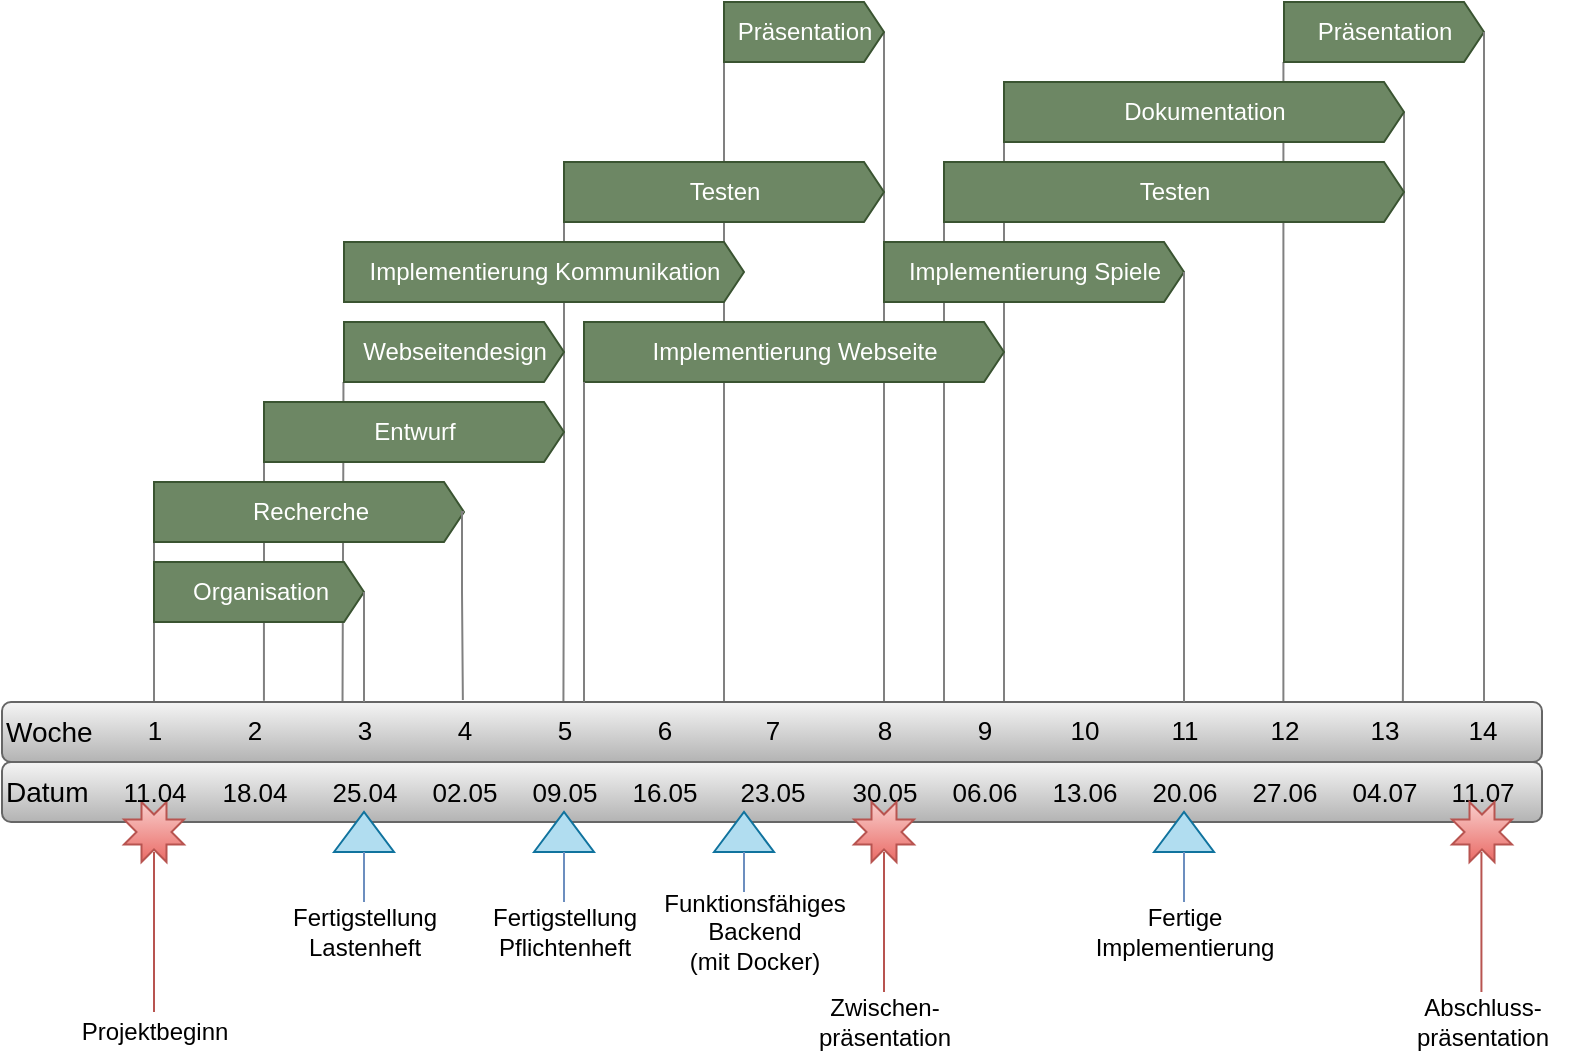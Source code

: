 <mxfile version="24.3.1" type="device">
  <diagram name="Seite-1" id="qASp6wQ-TJO5bn-G1toM">
    <mxGraphModel dx="1195" dy="628" grid="1" gridSize="10" guides="1" tooltips="1" connect="1" arrows="1" fold="1" page="1" pageScale="1" pageWidth="827" pageHeight="1169" math="0" shadow="0">
      <root>
        <mxCell id="0" />
        <mxCell id="1" parent="0" />
        <mxCell id="iSIUAzNxOG6sz4usaxs9-43" style="edgeStyle=orthogonalEdgeStyle;rounded=0;orthogonalLoop=1;jettySize=auto;html=1;entryX=0.583;entryY=-0.011;entryDx=0;entryDy=0;entryPerimeter=0;startArrow=none;startFill=0;endArrow=none;endFill=0;strokeColor=#808080;exitX=0;exitY=0;exitDx=0;exitDy=30;exitPerimeter=0;" edge="1" parent="1" source="iSIUAzNxOG6sz4usaxs9-53">
          <mxGeometry relative="1" as="geometry">
            <mxPoint x="310" y="310" as="sourcePoint" />
            <mxPoint x="309.71" y="440" as="targetPoint" />
            <Array as="points">
              <mxPoint x="310" y="331" />
            </Array>
          </mxGeometry>
        </mxCell>
        <mxCell id="iSIUAzNxOG6sz4usaxs9-71" style="edgeStyle=orthogonalEdgeStyle;rounded=0;orthogonalLoop=1;jettySize=auto;html=1;entryX=0.583;entryY=-0.011;entryDx=0;entryDy=0;entryPerimeter=0;startArrow=none;startFill=0;endArrow=none;endFill=0;strokeColor=#808080;" edge="1" parent="1">
          <mxGeometry relative="1" as="geometry">
            <mxPoint x="500" y="200" as="sourcePoint" />
            <mxPoint x="500" y="440" as="targetPoint" />
            <Array as="points">
              <mxPoint x="500" y="220" />
              <mxPoint x="500" y="220" />
            </Array>
          </mxGeometry>
        </mxCell>
        <mxCell id="iSIUAzNxOG6sz4usaxs9-72" style="edgeStyle=orthogonalEdgeStyle;rounded=0;orthogonalLoop=1;jettySize=auto;html=1;entryX=0.583;entryY=-0.011;entryDx=0;entryDy=0;entryPerimeter=0;startArrow=none;startFill=0;endArrow=none;endFill=0;strokeColor=#808080;" edge="1" parent="1">
          <mxGeometry relative="1" as="geometry">
            <mxPoint x="530" y="160" as="sourcePoint" />
            <mxPoint x="530" y="440" as="targetPoint" />
            <Array as="points">
              <mxPoint x="530" y="220" />
              <mxPoint x="530" y="220" />
            </Array>
          </mxGeometry>
        </mxCell>
        <mxCell id="iSIUAzNxOG6sz4usaxs9-67" style="edgeStyle=orthogonalEdgeStyle;rounded=0;orthogonalLoop=1;jettySize=auto;html=1;entryX=0.993;entryY=0.017;entryDx=0;entryDy=0;entryPerimeter=0;startArrow=none;startFill=0;endArrow=none;endFill=0;strokeColor=#808080;exitX=0;exitY=0;exitDx=0;exitDy=30;exitPerimeter=0;" edge="1" parent="1">
          <mxGeometry relative="1" as="geometry">
            <mxPoint x="669.71" y="120" as="sourcePoint" />
            <mxPoint x="669.71" y="441" as="targetPoint" />
            <Array as="points">
              <mxPoint x="669.71" y="440" />
            </Array>
          </mxGeometry>
        </mxCell>
        <mxCell id="iSIUAzNxOG6sz4usaxs9-69" style="edgeStyle=orthogonalEdgeStyle;rounded=0;orthogonalLoop=1;jettySize=auto;html=1;entryX=0.583;entryY=-0.011;entryDx=0;entryDy=0;entryPerimeter=0;startArrow=none;startFill=0;endArrow=none;endFill=0;strokeColor=#808080;exitX=1;exitY=0.5;exitDx=0;exitDy=0;exitPerimeter=0;" edge="1" parent="1" source="iSIUAzNxOG6sz4usaxs9-60">
          <mxGeometry relative="1" as="geometry">
            <mxPoint x="730" y="150" as="sourcePoint" />
            <mxPoint x="729.43" y="440" as="targetPoint" />
            <Array as="points">
              <mxPoint x="730" y="220" />
              <mxPoint x="729" y="220" />
            </Array>
          </mxGeometry>
        </mxCell>
        <mxCell id="iSIUAzNxOG6sz4usaxs9-58" style="edgeStyle=orthogonalEdgeStyle;rounded=0;orthogonalLoop=1;jettySize=auto;html=1;entryX=0.583;entryY=-0.011;entryDx=0;entryDy=0;entryPerimeter=0;startArrow=none;startFill=0;endArrow=none;endFill=0;strokeColor=#808080;exitX=1;exitY=0.5;exitDx=0;exitDy=0;exitPerimeter=0;" edge="1" parent="1" source="iSIUAzNxOG6sz4usaxs9-52">
          <mxGeometry relative="1" as="geometry">
            <mxPoint x="470" y="280" as="sourcePoint" />
            <mxPoint x="470" y="440" as="targetPoint" />
            <Array as="points">
              <mxPoint x="470" y="220" />
              <mxPoint x="470" y="220" />
            </Array>
          </mxGeometry>
        </mxCell>
        <mxCell id="iSIUAzNxOG6sz4usaxs9-57" style="edgeStyle=orthogonalEdgeStyle;rounded=0;orthogonalLoop=1;jettySize=auto;html=1;entryX=0.993;entryY=0.017;entryDx=0;entryDy=0;entryPerimeter=0;startArrow=none;startFill=0;endArrow=none;endFill=0;strokeColor=#808080;exitX=0;exitY=0;exitDx=0;exitDy=30;exitPerimeter=0;" edge="1" parent="1" source="iSIUAzNxOG6sz4usaxs9-52" target="iSIUAzNxOG6sz4usaxs9-27">
          <mxGeometry relative="1" as="geometry">
            <mxPoint x="359.43" y="280" as="sourcePoint" />
            <mxPoint x="359.43" y="440" as="targetPoint" />
            <Array as="points">
              <mxPoint x="390" y="440" />
            </Array>
          </mxGeometry>
        </mxCell>
        <mxCell id="iSIUAzNxOG6sz4usaxs9-50" style="edgeStyle=orthogonalEdgeStyle;rounded=0;orthogonalLoop=1;jettySize=auto;html=1;entryX=0.321;entryY=-0.002;entryDx=0;entryDy=0;entryPerimeter=0;startArrow=none;startFill=0;endArrow=none;endFill=0;strokeColor=#808080;exitX=1;exitY=0.5;exitDx=0;exitDy=0;exitPerimeter=0;" edge="1" parent="1" target="iSIUAzNxOG6sz4usaxs9-23">
          <mxGeometry relative="1" as="geometry">
            <mxPoint x="199.72" y="280" as="sourcePoint" />
            <mxPoint x="199.43" y="415" as="targetPoint" />
            <Array as="points">
              <mxPoint x="200" y="306" />
            </Array>
          </mxGeometry>
        </mxCell>
        <mxCell id="iSIUAzNxOG6sz4usaxs9-42" style="edgeStyle=orthogonalEdgeStyle;rounded=0;orthogonalLoop=1;jettySize=auto;html=1;entryX=0.583;entryY=-0.011;entryDx=0;entryDy=0;entryPerimeter=0;startArrow=none;startFill=0;endArrow=none;endFill=0;exitX=0;exitY=0;exitDx=0;exitDy=30;exitPerimeter=0;strokeColor=#808080;" edge="1" parent="1" source="iSIUAzNxOG6sz4usaxs9-34">
          <mxGeometry relative="1" as="geometry">
            <mxPoint x="105" y="384.97" as="sourcePoint" />
            <mxPoint x="105" y="439.97" as="targetPoint" />
            <Array as="points" />
          </mxGeometry>
        </mxCell>
        <mxCell id="iSIUAzNxOG6sz4usaxs9-41" style="edgeStyle=orthogonalEdgeStyle;rounded=0;orthogonalLoop=1;jettySize=auto;html=1;exitX=0;exitY=0;exitDx=0;exitDy=30;exitPerimeter=0;entryX=0.583;entryY=-0.011;entryDx=0;entryDy=0;entryPerimeter=0;startArrow=none;startFill=0;endArrow=none;endFill=0;strokeColor=#808080;" edge="1" parent="1" source="iSIUAzNxOG6sz4usaxs9-39" target="iSIUAzNxOG6sz4usaxs9-22">
          <mxGeometry relative="1" as="geometry" />
        </mxCell>
        <mxCell id="iSIUAzNxOG6sz4usaxs9-5" value="&lt;div style=&quot;font-size: 13px;&quot; align=&quot;left&quot;&gt;&lt;font style=&quot;font-size: 14px;&quot;&gt;Woche&lt;/font&gt;&lt;/div&gt;" style="rounded=1;whiteSpace=wrap;html=1;align=left;strokeColor=#666666;fillColor=#f5f5f5;gradientColor=#b3b3b3;" vertex="1" parent="1">
          <mxGeometry x="29" y="440" width="770" height="30" as="geometry" />
        </mxCell>
        <mxCell id="iSIUAzNxOG6sz4usaxs9-6" value="&lt;div style=&quot;font-size: 13px;&quot; align=&quot;left&quot;&gt;&lt;font style=&quot;font-size: 14px;&quot;&gt;Datum&lt;/font&gt;&lt;/div&gt;" style="rounded=1;whiteSpace=wrap;html=1;align=left;fillColor=#f5f5f5;strokeColor=#666666;gradientColor=#b3b3b3;" vertex="1" parent="1">
          <mxGeometry x="29" y="470" width="770" height="30" as="geometry" />
        </mxCell>
        <mxCell id="iSIUAzNxOG6sz4usaxs9-9" value="" style="verticalLabelPosition=bottom;verticalAlign=top;html=1;shape=mxgraph.basic.8_point_star;fillColor=#f8cecc;gradientColor=#ea6b66;strokeColor=#b85450;" vertex="1" parent="1">
          <mxGeometry x="90" y="490" width="30" height="30" as="geometry" />
        </mxCell>
        <mxCell id="iSIUAzNxOG6sz4usaxs9-10" value="" style="triangle;whiteSpace=wrap;html=1;rotation=-90;fillColor=#b1ddf0;strokeColor=#10739e;" vertex="1" parent="1">
          <mxGeometry x="610" y="490" width="20" height="30" as="geometry" />
        </mxCell>
        <mxCell id="iSIUAzNxOG6sz4usaxs9-18" value="&lt;div style=&quot;font-size: 13px;&quot;&gt;&lt;font style=&quot;font-size: 13px;&quot;&gt;1&lt;/font&gt;&lt;/div&gt;&lt;div style=&quot;font-size: 13px;&quot;&gt;&lt;font style=&quot;font-size: 13px;&quot;&gt;&lt;br&gt;&lt;/font&gt;&lt;/div&gt;&lt;div style=&quot;font-size: 13px;&quot;&gt;&lt;font style=&quot;font-size: 13px;&quot;&gt;11.04&lt;/font&gt;&lt;br&gt;&lt;/div&gt;" style="text;html=1;align=center;verticalAlign=middle;resizable=0;points=[];autosize=1;strokeColor=none;fillColor=none;" vertex="1" parent="1">
          <mxGeometry x="80" y="440" width="50" height="60" as="geometry" />
        </mxCell>
        <mxCell id="iSIUAzNxOG6sz4usaxs9-19" value="Projektbeginn" style="text;html=1;align=center;verticalAlign=middle;resizable=0;points=[];autosize=1;strokeColor=none;fillColor=none;" vertex="1" parent="1">
          <mxGeometry x="55" y="590" width="100" height="30" as="geometry" />
        </mxCell>
        <mxCell id="iSIUAzNxOG6sz4usaxs9-22" value="&lt;div style=&quot;font-size: 13px;&quot;&gt;&lt;font style=&quot;font-size: 13px;&quot;&gt;2&lt;br&gt;&lt;/font&gt;&lt;/div&gt;&lt;div style=&quot;font-size: 13px;&quot;&gt;&lt;font style=&quot;font-size: 13px;&quot;&gt;&lt;br&gt;&lt;/font&gt;&lt;/div&gt;&lt;div style=&quot;font-size: 13px;&quot;&gt;&lt;font style=&quot;font-size: 13px;&quot;&gt;18.04&lt;/font&gt;&lt;br&gt;&lt;/div&gt;" style="text;html=1;align=center;verticalAlign=middle;resizable=0;points=[];autosize=1;strokeColor=none;fillColor=none;" vertex="1" parent="1">
          <mxGeometry x="125" y="440" width="60" height="60" as="geometry" />
        </mxCell>
        <mxCell id="iSIUAzNxOG6sz4usaxs9-23" value="&lt;div style=&quot;font-size: 13px;&quot;&gt;&lt;font style=&quot;font-size: 13px;&quot;&gt;3&lt;/font&gt;&lt;/div&gt;&lt;div style=&quot;font-size: 13px;&quot;&gt;&lt;font style=&quot;font-size: 13px;&quot;&gt;&lt;br&gt;&lt;/font&gt;&lt;/div&gt;&lt;div style=&quot;font-size: 13px;&quot;&gt;&lt;font style=&quot;font-size: 13px;&quot;&gt;&lt;font style=&quot;font-size: 13px;&quot;&gt;25.04&lt;/font&gt;&lt;font style=&quot;font-size: 13px;&quot;&gt;&lt;br&gt;&lt;/font&gt;&lt;/font&gt;&lt;/div&gt;" style="text;html=1;align=center;verticalAlign=middle;resizable=0;points=[];autosize=1;strokeColor=none;fillColor=none;" vertex="1" parent="1">
          <mxGeometry x="180" y="440" width="60" height="60" as="geometry" />
        </mxCell>
        <mxCell id="iSIUAzNxOG6sz4usaxs9-25" value="&lt;div style=&quot;font-size: 13px;&quot;&gt;&lt;font style=&quot;font-size: 13px;&quot;&gt;4&lt;/font&gt;&lt;/div&gt;&lt;div style=&quot;font-size: 13px;&quot;&gt;&lt;font style=&quot;font-size: 13px;&quot;&gt;&lt;br&gt;&lt;/font&gt;&lt;/div&gt;&lt;div style=&quot;font-size: 13px;&quot;&gt;&lt;font style=&quot;font-size: 13px;&quot;&gt;&lt;font style=&quot;font-size: 13px;&quot;&gt;02.05&lt;/font&gt;&lt;font style=&quot;font-size: 13px;&quot;&gt;&lt;br&gt;&lt;/font&gt;&lt;/font&gt;&lt;/div&gt;" style="text;html=1;align=center;verticalAlign=middle;resizable=0;points=[];autosize=1;strokeColor=none;fillColor=none;" vertex="1" parent="1">
          <mxGeometry x="230" y="440" width="60" height="60" as="geometry" />
        </mxCell>
        <mxCell id="iSIUAzNxOG6sz4usaxs9-26" value="&lt;div style=&quot;font-size: 13px;&quot;&gt;&lt;font style=&quot;font-size: 13px;&quot;&gt;5&lt;/font&gt;&lt;/div&gt;&lt;div style=&quot;font-size: 13px;&quot;&gt;&lt;font style=&quot;font-size: 13px;&quot;&gt;&lt;br&gt;&lt;/font&gt;&lt;/div&gt;&lt;div style=&quot;font-size: 13px;&quot;&gt;&lt;font style=&quot;font-size: 13px;&quot;&gt;&lt;font style=&quot;font-size: 13px;&quot;&gt;09.05&lt;/font&gt;&lt;font style=&quot;font-size: 13px;&quot;&gt;&lt;br&gt;&lt;/font&gt;&lt;/font&gt;&lt;/div&gt;" style="text;html=1;align=center;verticalAlign=middle;resizable=0;points=[];autosize=1;strokeColor=none;fillColor=none;" vertex="1" parent="1">
          <mxGeometry x="280" y="440" width="60" height="60" as="geometry" />
        </mxCell>
        <mxCell id="iSIUAzNxOG6sz4usaxs9-27" value="&lt;font style=&quot;font-size: 13px;&quot;&gt;6&lt;/font&gt;&lt;br&gt;&lt;div style=&quot;font-size: 13px;&quot;&gt;&lt;font style=&quot;font-size: 13px;&quot;&gt;&lt;br&gt;&lt;/font&gt;&lt;/div&gt;&lt;div style=&quot;font-size: 13px;&quot;&gt;&lt;font style=&quot;font-size: 13px;&quot;&gt;&lt;font style=&quot;font-size: 13px;&quot;&gt;16.05&lt;/font&gt;&lt;font style=&quot;font-size: 13px;&quot;&gt;&lt;br&gt;&lt;/font&gt;&lt;/font&gt;&lt;/div&gt;" style="text;html=1;align=center;verticalAlign=middle;resizable=0;points=[];autosize=1;strokeColor=none;fillColor=none;" vertex="1" parent="1">
          <mxGeometry x="330" y="440" width="60" height="60" as="geometry" />
        </mxCell>
        <mxCell id="iSIUAzNxOG6sz4usaxs9-28" value="&lt;div style=&quot;font-size: 13px;&quot;&gt;7&lt;br&gt;&lt;/div&gt;&lt;div style=&quot;font-size: 13px;&quot;&gt;&lt;font style=&quot;font-size: 13px;&quot;&gt;&lt;br&gt;&lt;/font&gt;&lt;/div&gt;&lt;div style=&quot;font-size: 13px;&quot;&gt;&lt;font style=&quot;font-size: 13px;&quot;&gt;&lt;font style=&quot;font-size: 13px;&quot;&gt;23.05&lt;/font&gt;&lt;font style=&quot;font-size: 13px;&quot;&gt;&lt;br&gt;&lt;/font&gt;&lt;/font&gt;&lt;/div&gt;" style="text;html=1;align=center;verticalAlign=middle;resizable=0;points=[];autosize=1;strokeColor=none;fillColor=none;" vertex="1" parent="1">
          <mxGeometry x="384" y="440" width="60" height="60" as="geometry" />
        </mxCell>
        <mxCell id="iSIUAzNxOG6sz4usaxs9-29" value="&lt;div style=&quot;font-size: 13px;&quot;&gt;&lt;font style=&quot;font-size: 13px;&quot;&gt;8&lt;/font&gt;&lt;/div&gt;&lt;div style=&quot;font-size: 13px;&quot;&gt;&lt;font style=&quot;font-size: 13px;&quot;&gt;&lt;br&gt;&lt;/font&gt;&lt;/div&gt;&lt;div style=&quot;font-size: 13px;&quot;&gt;&lt;font style=&quot;font-size: 13px;&quot;&gt;&lt;font style=&quot;font-size: 13px;&quot;&gt;30.05&lt;/font&gt;&lt;font style=&quot;font-size: 13px;&quot;&gt;&lt;br&gt;&lt;/font&gt;&lt;/font&gt;&lt;/div&gt;" style="text;html=1;align=center;verticalAlign=middle;resizable=0;points=[];autosize=1;strokeColor=none;fillColor=none;" vertex="1" parent="1">
          <mxGeometry x="440" y="440" width="60" height="60" as="geometry" />
        </mxCell>
        <mxCell id="iSIUAzNxOG6sz4usaxs9-30" value="&lt;div style=&quot;font-size: 13px;&quot;&gt;&lt;font style=&quot;font-size: 13px;&quot;&gt;9&lt;/font&gt;&lt;/div&gt;&lt;div style=&quot;font-size: 13px;&quot;&gt;&lt;font style=&quot;font-size: 13px;&quot;&gt;&lt;br&gt;&lt;/font&gt;&lt;/div&gt;&lt;div style=&quot;font-size: 13px;&quot;&gt;&lt;font style=&quot;font-size: 13px;&quot;&gt;&lt;font style=&quot;font-size: 13px;&quot;&gt;06.06&lt;/font&gt;&lt;font style=&quot;font-size: 13px;&quot;&gt;&lt;br&gt;&lt;/font&gt;&lt;/font&gt;&lt;/div&gt;" style="text;html=1;align=center;verticalAlign=middle;resizable=0;points=[];autosize=1;strokeColor=none;fillColor=none;" vertex="1" parent="1">
          <mxGeometry x="490" y="440" width="60" height="60" as="geometry" />
        </mxCell>
        <mxCell id="iSIUAzNxOG6sz4usaxs9-31" value="&lt;div style=&quot;font-size: 13px;&quot;&gt;&lt;font style=&quot;font-size: 13px;&quot;&gt;10&lt;/font&gt;&lt;/div&gt;&lt;div style=&quot;font-size: 13px;&quot;&gt;&lt;font style=&quot;font-size: 13px;&quot;&gt;&lt;br&gt;&lt;/font&gt;&lt;/div&gt;&lt;div style=&quot;font-size: 13px;&quot;&gt;&lt;font style=&quot;font-size: 13px;&quot;&gt;&lt;font style=&quot;font-size: 13px;&quot;&gt;13.06&lt;/font&gt;&lt;font style=&quot;font-size: 13px;&quot;&gt;&lt;br&gt;&lt;/font&gt;&lt;/font&gt;&lt;/div&gt;" style="text;html=1;align=center;verticalAlign=middle;resizable=0;points=[];autosize=1;strokeColor=none;fillColor=none;" vertex="1" parent="1">
          <mxGeometry x="540" y="440" width="60" height="60" as="geometry" />
        </mxCell>
        <mxCell id="iSIUAzNxOG6sz4usaxs9-32" value="" style="verticalLabelPosition=bottom;verticalAlign=top;html=1;shape=mxgraph.basic.8_point_star;fillColor=#f8cecc;gradientColor=#ea6b66;strokeColor=#b85450;" vertex="1" parent="1">
          <mxGeometry x="455" y="490" width="30" height="30" as="geometry" />
        </mxCell>
        <mxCell id="iSIUAzNxOG6sz4usaxs9-34" value="Recherche" style="html=1;shadow=0;dashed=0;align=center;verticalAlign=middle;shape=mxgraph.arrows2.arrow;dy=0;dx=10;notch=0;fillColor=#6d8764;fontColor=#ffffff;strokeColor=#3A5431;" vertex="1" parent="1">
          <mxGeometry x="105" y="330" width="155" height="30" as="geometry" />
        </mxCell>
        <mxCell id="iSIUAzNxOG6sz4usaxs9-35" value="Organisation" style="html=1;shadow=0;dashed=0;align=center;verticalAlign=middle;shape=mxgraph.arrows2.arrow;dy=0;dx=10;notch=0;fillColor=#6d8764;fontColor=#ffffff;strokeColor=#3A5431;" vertex="1" parent="1">
          <mxGeometry x="105" y="370" width="105" height="30" as="geometry" />
        </mxCell>
        <mxCell id="iSIUAzNxOG6sz4usaxs9-39" value="Entwurf" style="html=1;shadow=0;dashed=0;align=center;verticalAlign=middle;shape=mxgraph.arrows2.arrow;dy=0;dx=10;notch=0;fillColor=#6d8764;fontColor=#ffffff;strokeColor=#3A5431;" vertex="1" parent="1">
          <mxGeometry x="160" y="290" width="150" height="30" as="geometry" />
        </mxCell>
        <mxCell id="iSIUAzNxOG6sz4usaxs9-44" style="edgeStyle=orthogonalEdgeStyle;rounded=0;orthogonalLoop=1;jettySize=auto;html=1;entryX=0.583;entryY=-0.011;entryDx=0;entryDy=0;entryPerimeter=0;startArrow=none;startFill=0;endArrow=none;endFill=0;strokeColor=#808080;exitX=1;exitY=0.5;exitDx=0;exitDy=0;exitPerimeter=0;" edge="1" parent="1" source="iSIUAzNxOG6sz4usaxs9-34">
          <mxGeometry relative="1" as="geometry">
            <mxPoint x="259" y="390" as="sourcePoint" />
            <mxPoint x="259.43" y="439" as="targetPoint" />
            <Array as="points">
              <mxPoint x="259" y="385" />
              <mxPoint x="259" y="420" />
            </Array>
          </mxGeometry>
        </mxCell>
        <mxCell id="iSIUAzNxOG6sz4usaxs9-45" style="edgeStyle=orthogonalEdgeStyle;rounded=0;orthogonalLoop=1;jettySize=auto;html=1;startArrow=none;startFill=0;endArrow=none;endFill=0;exitX=1;exitY=0.5;exitDx=0;exitDy=0;exitPerimeter=0;strokeColor=#808080;" edge="1" parent="1" source="iSIUAzNxOG6sz4usaxs9-35">
          <mxGeometry relative="1" as="geometry">
            <mxPoint x="210" y="380" as="sourcePoint" />
            <mxPoint x="210" y="440" as="targetPoint" />
            <Array as="points">
              <mxPoint x="210" y="400" />
              <mxPoint x="210" y="400" />
            </Array>
          </mxGeometry>
        </mxCell>
        <mxCell id="iSIUAzNxOG6sz4usaxs9-46" value="" style="triangle;whiteSpace=wrap;html=1;rotation=-90;fillColor=#b1ddf0;strokeColor=#10739e;" vertex="1" parent="1">
          <mxGeometry x="200" y="490" width="20" height="30" as="geometry" />
        </mxCell>
        <mxCell id="iSIUAzNxOG6sz4usaxs9-47" value="Implementierung Kommunikation" style="html=1;shadow=0;dashed=0;align=center;verticalAlign=middle;shape=mxgraph.arrows2.arrow;dy=0;dx=10;notch=0;fillColor=#6d8764;fontColor=#ffffff;strokeColor=#3A5431;" vertex="1" parent="1">
          <mxGeometry x="200" y="210" width="200" height="30" as="geometry" />
        </mxCell>
        <mxCell id="iSIUAzNxOG6sz4usaxs9-48" value="Implementierung Spiele" style="html=1;shadow=0;dashed=0;align=center;verticalAlign=middle;shape=mxgraph.arrows2.arrow;dy=0;dx=10;notch=0;fillColor=#6d8764;fontColor=#ffffff;strokeColor=#3A5431;" vertex="1" parent="1">
          <mxGeometry x="470" y="210" width="150" height="30" as="geometry" />
        </mxCell>
        <mxCell id="iSIUAzNxOG6sz4usaxs9-49" value="Webseitendesign" style="html=1;shadow=0;dashed=0;align=center;verticalAlign=middle;shape=mxgraph.arrows2.arrow;dy=0;dx=10;notch=0;fillColor=#6d8764;fontColor=#ffffff;strokeColor=#3A5431;" vertex="1" parent="1">
          <mxGeometry x="200" y="250" width="110" height="30" as="geometry" />
        </mxCell>
        <mxCell id="iSIUAzNxOG6sz4usaxs9-51" value="" style="triangle;whiteSpace=wrap;html=1;rotation=-90;fillColor=#b1ddf0;strokeColor=#10739e;" vertex="1" parent="1">
          <mxGeometry x="300" y="490" width="20" height="30" as="geometry" />
        </mxCell>
        <mxCell id="iSIUAzNxOG6sz4usaxs9-52" value="Präsentation" style="html=1;shadow=0;dashed=0;align=center;verticalAlign=middle;shape=mxgraph.arrows2.arrow;dy=0;dx=10;notch=0;fillColor=#6d8764;fontColor=#ffffff;strokeColor=#3A5431;" vertex="1" parent="1">
          <mxGeometry x="390" y="90" width="80" height="30" as="geometry" />
        </mxCell>
        <mxCell id="iSIUAzNxOG6sz4usaxs9-53" value="Testen" style="html=1;shadow=0;dashed=0;align=center;verticalAlign=middle;shape=mxgraph.arrows2.arrow;dy=0;dx=10;notch=0;fillColor=#6d8764;fontColor=#ffffff;strokeColor=#3A5431;" vertex="1" parent="1">
          <mxGeometry x="310" y="170" width="160" height="30" as="geometry" />
        </mxCell>
        <mxCell id="iSIUAzNxOG6sz4usaxs9-54" value="Implementierung Webseite" style="html=1;shadow=0;dashed=0;align=center;verticalAlign=middle;shape=mxgraph.arrows2.arrow;dy=0;dx=10;notch=0;fillColor=#6d8764;fontColor=#ffffff;strokeColor=#3A5431;" vertex="1" parent="1">
          <mxGeometry x="320" y="250" width="210" height="30" as="geometry" />
        </mxCell>
        <mxCell id="iSIUAzNxOG6sz4usaxs9-55" style="edgeStyle=orthogonalEdgeStyle;rounded=0;orthogonalLoop=1;jettySize=auto;html=1;entryX=0.583;entryY=-0.011;entryDx=0;entryDy=0;entryPerimeter=0;startArrow=none;startFill=0;endArrow=none;endFill=0;strokeColor=#808080;" edge="1" parent="1">
          <mxGeometry relative="1" as="geometry">
            <mxPoint x="320" y="280" as="sourcePoint" />
            <mxPoint x="320" y="440" as="targetPoint" />
            <Array as="points">
              <mxPoint x="320.29" y="331" />
            </Array>
          </mxGeometry>
        </mxCell>
        <mxCell id="iSIUAzNxOG6sz4usaxs9-59" value="Testen" style="html=1;shadow=0;dashed=0;align=center;verticalAlign=middle;shape=mxgraph.arrows2.arrow;dy=0;dx=10;notch=0;fillColor=#6d8764;fontColor=#ffffff;strokeColor=#3A5431;" vertex="1" parent="1">
          <mxGeometry x="500" y="170" width="230" height="30" as="geometry" />
        </mxCell>
        <mxCell id="iSIUAzNxOG6sz4usaxs9-60" value="Dokumentation" style="html=1;shadow=0;dashed=0;align=center;verticalAlign=middle;shape=mxgraph.arrows2.arrow;dy=0;dx=10;notch=0;fillColor=#6d8764;fontColor=#ffffff;strokeColor=#3A5431;" vertex="1" parent="1">
          <mxGeometry x="530" y="130" width="200" height="30" as="geometry" />
        </mxCell>
        <mxCell id="iSIUAzNxOG6sz4usaxs9-61" value="&lt;div style=&quot;font-size: 13px;&quot;&gt;&lt;font style=&quot;font-size: 13px;&quot;&gt;11&lt;/font&gt;&lt;/div&gt;&lt;div style=&quot;font-size: 13px;&quot;&gt;&lt;font style=&quot;font-size: 13px;&quot;&gt;&lt;br&gt;&lt;/font&gt;&lt;/div&gt;&lt;div style=&quot;font-size: 13px;&quot;&gt;&lt;font style=&quot;font-size: 13px;&quot;&gt;&lt;font style=&quot;font-size: 13px;&quot;&gt;20.06&lt;/font&gt;&lt;font style=&quot;font-size: 13px;&quot;&gt;&lt;br&gt;&lt;/font&gt;&lt;/font&gt;&lt;/div&gt;" style="text;html=1;align=center;verticalAlign=middle;resizable=0;points=[];autosize=1;strokeColor=none;fillColor=none;" vertex="1" parent="1">
          <mxGeometry x="590" y="440" width="60" height="60" as="geometry" />
        </mxCell>
        <mxCell id="iSIUAzNxOG6sz4usaxs9-62" value="&lt;div style=&quot;font-size: 13px;&quot;&gt;&lt;font style=&quot;font-size: 13px;&quot;&gt;12&lt;/font&gt;&lt;/div&gt;&lt;div style=&quot;font-size: 13px;&quot;&gt;&lt;font style=&quot;font-size: 13px;&quot;&gt;&lt;br&gt;&lt;/font&gt;&lt;/div&gt;&lt;div style=&quot;font-size: 13px;&quot;&gt;&lt;font style=&quot;font-size: 13px;&quot;&gt;&lt;font style=&quot;font-size: 13px;&quot;&gt;27.06&lt;/font&gt;&lt;font style=&quot;font-size: 13px;&quot;&gt;&lt;br&gt;&lt;/font&gt;&lt;/font&gt;&lt;/div&gt;" style="text;html=1;align=center;verticalAlign=middle;resizable=0;points=[];autosize=1;strokeColor=none;fillColor=none;" vertex="1" parent="1">
          <mxGeometry x="640" y="440" width="60" height="60" as="geometry" />
        </mxCell>
        <mxCell id="iSIUAzNxOG6sz4usaxs9-63" value="&lt;div style=&quot;font-size: 13px;&quot;&gt;&lt;font style=&quot;font-size: 13px;&quot;&gt;13&lt;/font&gt;&lt;/div&gt;&lt;div style=&quot;font-size: 13px;&quot;&gt;&lt;font style=&quot;font-size: 13px;&quot;&gt;&lt;br&gt;&lt;/font&gt;&lt;/div&gt;&lt;div style=&quot;font-size: 13px;&quot;&gt;&lt;font style=&quot;font-size: 13px;&quot;&gt;&lt;font style=&quot;font-size: 13px;&quot;&gt;04.07&lt;/font&gt;&lt;font style=&quot;font-size: 13px;&quot;&gt;&lt;br&gt;&lt;/font&gt;&lt;/font&gt;&lt;/div&gt;" style="text;html=1;align=center;verticalAlign=middle;resizable=0;points=[];autosize=1;strokeColor=none;fillColor=none;" vertex="1" parent="1">
          <mxGeometry x="690" y="440" width="60" height="60" as="geometry" />
        </mxCell>
        <mxCell id="iSIUAzNxOG6sz4usaxs9-64" value="&lt;div style=&quot;font-size: 13px;&quot;&gt;&lt;font style=&quot;font-size: 13px;&quot;&gt;14&lt;/font&gt;&lt;/div&gt;&lt;div style=&quot;font-size: 13px;&quot;&gt;&lt;font style=&quot;font-size: 13px;&quot;&gt;&lt;br&gt;&lt;/font&gt;&lt;/div&gt;&lt;div style=&quot;font-size: 13px;&quot;&gt;&lt;font style=&quot;font-size: 13px;&quot;&gt;&lt;font style=&quot;font-size: 13px;&quot;&gt;11.07&lt;/font&gt;&lt;font style=&quot;font-size: 13px;&quot;&gt;&lt;br&gt;&lt;/font&gt;&lt;/font&gt;&lt;/div&gt;" style="text;html=1;align=center;verticalAlign=middle;resizable=0;points=[];autosize=1;strokeColor=none;fillColor=none;" vertex="1" parent="1">
          <mxGeometry x="744" y="440" width="50" height="60" as="geometry" />
        </mxCell>
        <mxCell id="iSIUAzNxOG6sz4usaxs9-65" value="" style="verticalLabelPosition=bottom;verticalAlign=top;html=1;shape=mxgraph.basic.8_point_star;fillColor=#f8cecc;gradientColor=#ea6b66;strokeColor=#b85450;" vertex="1" parent="1">
          <mxGeometry x="754" y="490" width="30" height="30" as="geometry" />
        </mxCell>
        <mxCell id="iSIUAzNxOG6sz4usaxs9-66" value="Präsentation" style="html=1;shadow=0;dashed=0;align=center;verticalAlign=middle;shape=mxgraph.arrows2.arrow;dy=0;dx=10;notch=0;fillColor=#6d8764;fontColor=#ffffff;strokeColor=#3A5431;" vertex="1" parent="1">
          <mxGeometry x="670" y="90" width="100" height="30" as="geometry" />
        </mxCell>
        <mxCell id="iSIUAzNxOG6sz4usaxs9-68" style="edgeStyle=orthogonalEdgeStyle;rounded=0;orthogonalLoop=1;jettySize=auto;html=1;entryX=0.583;entryY=-0.011;entryDx=0;entryDy=0;entryPerimeter=0;startArrow=none;startFill=0;endArrow=none;endFill=0;strokeColor=#808080;exitX=1;exitY=0.5;exitDx=0;exitDy=0;exitPerimeter=0;" edge="1" parent="1">
          <mxGeometry relative="1" as="geometry">
            <mxPoint x="770" y="105" as="sourcePoint" />
            <mxPoint x="770" y="440" as="targetPoint" />
            <Array as="points">
              <mxPoint x="770" y="220" />
              <mxPoint x="770" y="220" />
            </Array>
          </mxGeometry>
        </mxCell>
        <mxCell id="iSIUAzNxOG6sz4usaxs9-70" value="" style="triangle;whiteSpace=wrap;html=1;rotation=-90;fillColor=#b1ddf0;strokeColor=#10739e;" vertex="1" parent="1">
          <mxGeometry x="390" y="490" width="20" height="30" as="geometry" />
        </mxCell>
        <mxCell id="iSIUAzNxOG6sz4usaxs9-74" style="edgeStyle=orthogonalEdgeStyle;rounded=0;orthogonalLoop=1;jettySize=auto;html=1;entryX=0.583;entryY=-0.011;entryDx=0;entryDy=0;entryPerimeter=0;startArrow=none;startFill=0;endArrow=none;endFill=0;strokeColor=#808080;exitX=1;exitY=0.5;exitDx=0;exitDy=0;exitPerimeter=0;" edge="1" parent="1" source="iSIUAzNxOG6sz4usaxs9-48">
          <mxGeometry relative="1" as="geometry">
            <mxPoint x="620" y="105" as="sourcePoint" />
            <mxPoint x="620" y="440" as="targetPoint" />
            <Array as="points">
              <mxPoint x="620" y="280" />
              <mxPoint x="620" y="280" />
            </Array>
          </mxGeometry>
        </mxCell>
        <mxCell id="iSIUAzNxOG6sz4usaxs9-75" value="&lt;div&gt;Fertigstellung&lt;/div&gt;&lt;div&gt;Lastenheft&lt;br&gt;&lt;/div&gt;" style="text;html=1;align=center;verticalAlign=middle;resizable=0;points=[];autosize=1;strokeColor=none;fillColor=none;" vertex="1" parent="1">
          <mxGeometry x="160" y="535" width="100" height="40" as="geometry" />
        </mxCell>
        <mxCell id="iSIUAzNxOG6sz4usaxs9-76" value="&lt;div&gt;Fertigstellung&lt;/div&gt;&lt;div&gt;Pflichtenheft&lt;br&gt;&lt;/div&gt;" style="text;html=1;align=center;verticalAlign=middle;resizable=0;points=[];autosize=1;strokeColor=none;fillColor=none;" vertex="1" parent="1">
          <mxGeometry x="260" y="535" width="100" height="40" as="geometry" />
        </mxCell>
        <mxCell id="iSIUAzNxOG6sz4usaxs9-77" value="&lt;div&gt;Funktionsfähiges&lt;/div&gt;&lt;div&gt;Backend&lt;/div&gt;&lt;div&gt;(mit Docker)&lt;br&gt;&lt;/div&gt;" style="text;html=1;align=center;verticalAlign=middle;resizable=0;points=[];autosize=1;strokeColor=none;fillColor=none;" vertex="1" parent="1">
          <mxGeometry x="345" y="525" width="120" height="60" as="geometry" />
        </mxCell>
        <mxCell id="iSIUAzNxOG6sz4usaxs9-78" value="&lt;div&gt;Zwischen-&lt;/div&gt;&lt;div&gt;präsentation&lt;br&gt;&lt;/div&gt;" style="text;html=1;align=center;verticalAlign=middle;resizable=0;points=[];autosize=1;strokeColor=none;fillColor=none;" vertex="1" parent="1">
          <mxGeometry x="425" y="580" width="90" height="40" as="geometry" />
        </mxCell>
        <mxCell id="iSIUAzNxOG6sz4usaxs9-79" value="&lt;div&gt;Fertige&lt;/div&gt;&lt;div&gt;Implementierung&lt;/div&gt;" style="text;html=1;align=center;verticalAlign=middle;resizable=0;points=[];autosize=1;strokeColor=none;fillColor=none;" vertex="1" parent="1">
          <mxGeometry x="560" y="535" width="120" height="40" as="geometry" />
        </mxCell>
        <mxCell id="iSIUAzNxOG6sz4usaxs9-80" value="&lt;div&gt;Abschluss-&lt;/div&gt;&lt;div&gt;präsentation&lt;br&gt;&lt;/div&gt;" style="text;html=1;align=center;verticalAlign=middle;resizable=0;points=[];autosize=1;strokeColor=none;fillColor=none;" vertex="1" parent="1">
          <mxGeometry x="724" y="580" width="90" height="40" as="geometry" />
        </mxCell>
        <mxCell id="iSIUAzNxOG6sz4usaxs9-86" style="edgeStyle=orthogonalEdgeStyle;rounded=0;orthogonalLoop=1;jettySize=auto;html=1;entryX=0.583;entryY=-0.011;entryDx=0;entryDy=0;entryPerimeter=0;startArrow=none;startFill=0;endArrow=none;endFill=0;exitX=0;exitY=0;exitDx=0;exitDy=30;exitPerimeter=0;strokeColor=#b85450;fillColor=#f8cecc;gradientColor=#ea6b66;" edge="1" parent="1">
          <mxGeometry relative="1" as="geometry">
            <mxPoint x="105" y="515.02" as="sourcePoint" />
            <mxPoint x="105" y="594.99" as="targetPoint" />
            <Array as="points" />
          </mxGeometry>
        </mxCell>
        <mxCell id="iSIUAzNxOG6sz4usaxs9-87" style="edgeStyle=orthogonalEdgeStyle;rounded=0;orthogonalLoop=1;jettySize=auto;html=1;startArrow=none;startFill=0;endArrow=none;endFill=0;exitX=0;exitY=0;exitDx=0;exitDy=30;exitPerimeter=0;strokeColor=#b85450;fillColor=#f8cecc;gradientColor=#ea6b66;" edge="1" parent="1">
          <mxGeometry relative="1" as="geometry">
            <mxPoint x="470" y="515" as="sourcePoint" />
            <mxPoint x="470" y="585" as="targetPoint" />
            <Array as="points" />
          </mxGeometry>
        </mxCell>
        <mxCell id="iSIUAzNxOG6sz4usaxs9-89" style="edgeStyle=orthogonalEdgeStyle;rounded=0;orthogonalLoop=1;jettySize=auto;html=1;startArrow=none;startFill=0;endArrow=none;endFill=0;exitX=0;exitY=0;exitDx=0;exitDy=30;exitPerimeter=0;strokeColor=#b85450;fillColor=#f8cecc;gradientColor=#ea6b66;" edge="1" parent="1">
          <mxGeometry relative="1" as="geometry">
            <mxPoint x="768.71" y="515" as="sourcePoint" />
            <mxPoint x="768.71" y="585" as="targetPoint" />
            <Array as="points" />
          </mxGeometry>
        </mxCell>
        <mxCell id="iSIUAzNxOG6sz4usaxs9-92" value="" style="endArrow=none;html=1;rounded=0;entryX=0;entryY=0.5;entryDx=0;entryDy=0;exitX=0.5;exitY=0.125;exitDx=0;exitDy=0;exitPerimeter=0;fillColor=#dae8fc;gradientColor=#7ea6e0;strokeColor=#6c8ebf;" edge="1" parent="1" source="iSIUAzNxOG6sz4usaxs9-75" target="iSIUAzNxOG6sz4usaxs9-46">
          <mxGeometry width="50" height="50" relative="1" as="geometry">
            <mxPoint x="410" y="460" as="sourcePoint" />
            <mxPoint x="460" y="410" as="targetPoint" />
          </mxGeometry>
        </mxCell>
        <mxCell id="iSIUAzNxOG6sz4usaxs9-93" value="" style="endArrow=none;html=1;rounded=0;entryX=0;entryY=0.5;entryDx=0;entryDy=0;fillColor=#dae8fc;gradientColor=#7ea6e0;strokeColor=#6c8ebf;" edge="1" parent="1" target="iSIUAzNxOG6sz4usaxs9-51">
          <mxGeometry width="50" height="50" relative="1" as="geometry">
            <mxPoint x="310" y="540" as="sourcePoint" />
            <mxPoint x="310" y="520" as="targetPoint" />
          </mxGeometry>
        </mxCell>
        <mxCell id="iSIUAzNxOG6sz4usaxs9-95" value="" style="endArrow=none;html=1;rounded=0;exitX=0.5;exitY=0.125;exitDx=0;exitDy=0;exitPerimeter=0;fillColor=#dae8fc;gradientColor=#7ea6e0;strokeColor=#6c8ebf;entryX=0;entryY=0.5;entryDx=0;entryDy=0;" edge="1" parent="1" target="iSIUAzNxOG6sz4usaxs9-70">
          <mxGeometry width="50" height="50" relative="1" as="geometry">
            <mxPoint x="400" y="535" as="sourcePoint" />
            <mxPoint x="360" y="510" as="targetPoint" />
          </mxGeometry>
        </mxCell>
        <mxCell id="iSIUAzNxOG6sz4usaxs9-96" value="" style="endArrow=none;html=1;rounded=0;entryX=0;entryY=0.5;entryDx=0;entryDy=0;fillColor=#dae8fc;gradientColor=#7ea6e0;strokeColor=#6c8ebf;" edge="1" parent="1" target="iSIUAzNxOG6sz4usaxs9-10">
          <mxGeometry width="50" height="50" relative="1" as="geometry">
            <mxPoint x="620" y="540" as="sourcePoint" />
            <mxPoint x="620" y="520" as="targetPoint" />
          </mxGeometry>
        </mxCell>
      </root>
    </mxGraphModel>
  </diagram>
</mxfile>
